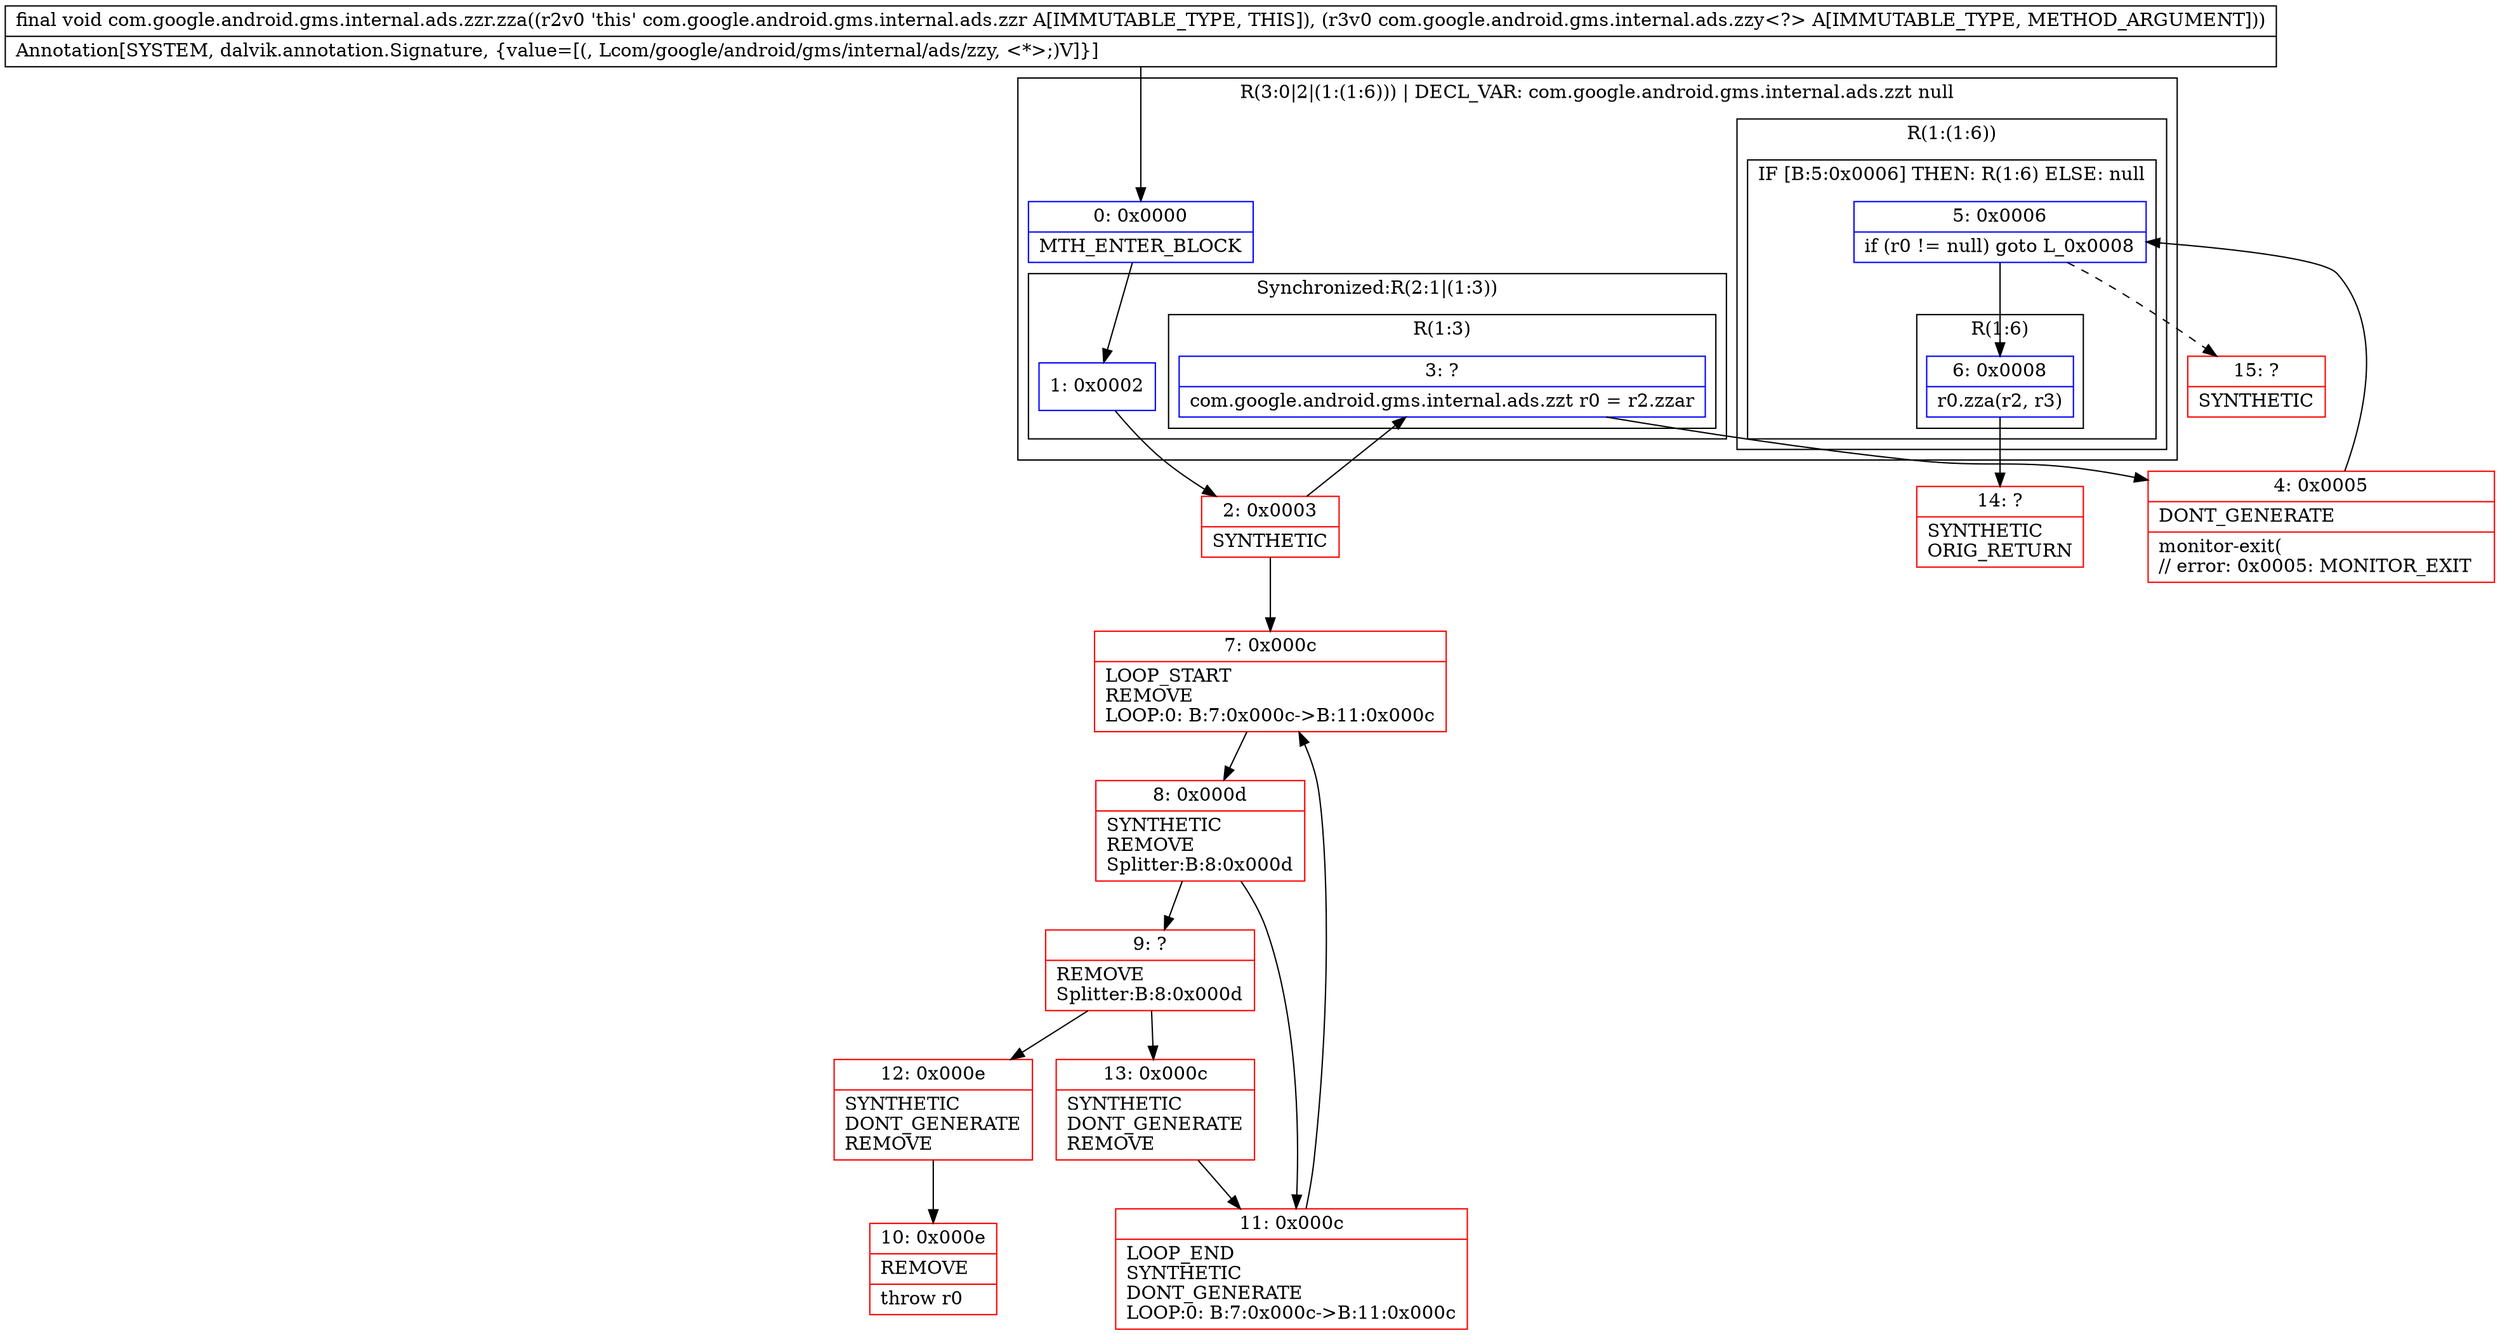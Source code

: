 digraph "CFG forcom.google.android.gms.internal.ads.zzr.zza(Lcom\/google\/android\/gms\/internal\/ads\/zzy;)V" {
subgraph cluster_Region_2102069849 {
label = "R(3:0|2|(1:(1:6))) | DECL_VAR: com.google.android.gms.internal.ads.zzt null\l";
node [shape=record,color=blue];
Node_0 [shape=record,label="{0\:\ 0x0000|MTH_ENTER_BLOCK\l}"];
subgraph cluster_SynchronizedRegion_116954515 {
label = "Synchronized:R(2:1|(1:3))";
node [shape=record,color=blue];
Node_1 [shape=record,label="{1\:\ 0x0002}"];
subgraph cluster_Region_69242318 {
label = "R(1:3)";
node [shape=record,color=blue];
Node_3 [shape=record,label="{3\:\ ?|com.google.android.gms.internal.ads.zzt r0 = r2.zzar\l}"];
}
}
subgraph cluster_Region_924980207 {
label = "R(1:(1:6))";
node [shape=record,color=blue];
subgraph cluster_IfRegion_1272420993 {
label = "IF [B:5:0x0006] THEN: R(1:6) ELSE: null";
node [shape=record,color=blue];
Node_5 [shape=record,label="{5\:\ 0x0006|if (r0 != null) goto L_0x0008\l}"];
subgraph cluster_Region_169282280 {
label = "R(1:6)";
node [shape=record,color=blue];
Node_6 [shape=record,label="{6\:\ 0x0008|r0.zza(r2, r3)\l}"];
}
}
}
}
Node_2 [shape=record,color=red,label="{2\:\ 0x0003|SYNTHETIC\l}"];
Node_4 [shape=record,color=red,label="{4\:\ 0x0005|DONT_GENERATE\l|monitor\-exit(\l\/\/ error: 0x0005: MONITOR_EXIT  \l}"];
Node_7 [shape=record,color=red,label="{7\:\ 0x000c|LOOP_START\lREMOVE\lLOOP:0: B:7:0x000c\-\>B:11:0x000c\l}"];
Node_8 [shape=record,color=red,label="{8\:\ 0x000d|SYNTHETIC\lREMOVE\lSplitter:B:8:0x000d\l}"];
Node_9 [shape=record,color=red,label="{9\:\ ?|REMOVE\lSplitter:B:8:0x000d\l}"];
Node_10 [shape=record,color=red,label="{10\:\ 0x000e|REMOVE\l|throw r0\l}"];
Node_11 [shape=record,color=red,label="{11\:\ 0x000c|LOOP_END\lSYNTHETIC\lDONT_GENERATE\lLOOP:0: B:7:0x000c\-\>B:11:0x000c\l}"];
Node_12 [shape=record,color=red,label="{12\:\ 0x000e|SYNTHETIC\lDONT_GENERATE\lREMOVE\l}"];
Node_13 [shape=record,color=red,label="{13\:\ 0x000c|SYNTHETIC\lDONT_GENERATE\lREMOVE\l}"];
Node_14 [shape=record,color=red,label="{14\:\ ?|SYNTHETIC\lORIG_RETURN\l}"];
Node_15 [shape=record,color=red,label="{15\:\ ?|SYNTHETIC\l}"];
MethodNode[shape=record,label="{final void com.google.android.gms.internal.ads.zzr.zza((r2v0 'this' com.google.android.gms.internal.ads.zzr A[IMMUTABLE_TYPE, THIS]), (r3v0 com.google.android.gms.internal.ads.zzy\<?\> A[IMMUTABLE_TYPE, METHOD_ARGUMENT]))  | Annotation[SYSTEM, dalvik.annotation.Signature, \{value=[(, Lcom\/google\/android\/gms\/internal\/ads\/zzy, \<*\>;)V]\}]\l}"];
MethodNode -> Node_0;
Node_0 -> Node_1;
Node_1 -> Node_2;
Node_3 -> Node_4;
Node_5 -> Node_6;
Node_5 -> Node_15[style=dashed];
Node_6 -> Node_14;
Node_2 -> Node_3;
Node_2 -> Node_7;
Node_4 -> Node_5;
Node_7 -> Node_8;
Node_8 -> Node_9;
Node_8 -> Node_11;
Node_9 -> Node_12;
Node_9 -> Node_13;
Node_11 -> Node_7;
Node_12 -> Node_10;
Node_13 -> Node_11;
}


